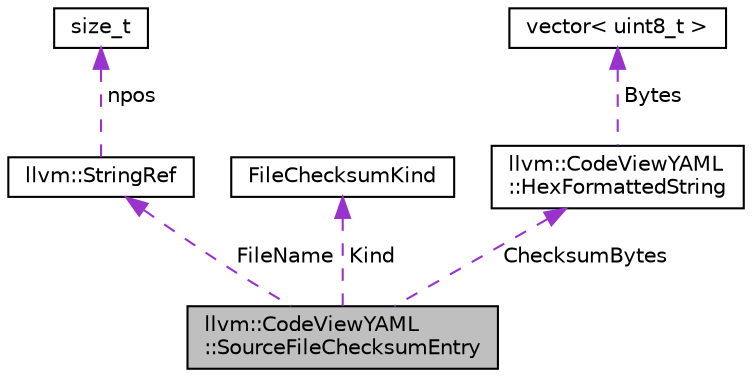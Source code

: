 digraph "llvm::CodeViewYAML::SourceFileChecksumEntry"
{
 // LATEX_PDF_SIZE
  bgcolor="transparent";
  edge [fontname="Helvetica",fontsize="10",labelfontname="Helvetica",labelfontsize="10"];
  node [fontname="Helvetica",fontsize="10",shape="box"];
  Node1 [label="llvm::CodeViewYAML\l::SourceFileChecksumEntry",height=0.2,width=0.4,color="black", fillcolor="grey75", style="filled", fontcolor="black",tooltip=" "];
  Node2 -> Node1 [dir="back",color="darkorchid3",fontsize="10",style="dashed",label=" FileName" ,fontname="Helvetica"];
  Node2 [label="llvm::StringRef",height=0.2,width=0.4,color="black",URL="$classllvm_1_1StringRef.html",tooltip="StringRef - Represent a constant reference to a string, i.e."];
  Node3 -> Node2 [dir="back",color="darkorchid3",fontsize="10",style="dashed",label=" npos" ,fontname="Helvetica"];
  Node3 [label="size_t",height=0.2,width=0.4,color="black",URL="$classsize__t.html",tooltip=" "];
  Node4 -> Node1 [dir="back",color="darkorchid3",fontsize="10",style="dashed",label=" Kind" ,fontname="Helvetica"];
  Node4 [label="FileChecksumKind",height=0.2,width=0.4,color="black",tooltip=" "];
  Node5 -> Node1 [dir="back",color="darkorchid3",fontsize="10",style="dashed",label=" ChecksumBytes" ,fontname="Helvetica"];
  Node5 [label="llvm::CodeViewYAML\l::HexFormattedString",height=0.2,width=0.4,color="black",URL="$structllvm_1_1CodeViewYAML_1_1HexFormattedString.html",tooltip=" "];
  Node6 -> Node5 [dir="back",color="darkorchid3",fontsize="10",style="dashed",label=" Bytes" ,fontname="Helvetica"];
  Node6 [label="vector\< uint8_t \>",height=0.2,width=0.4,color="black",tooltip=" "];
}
